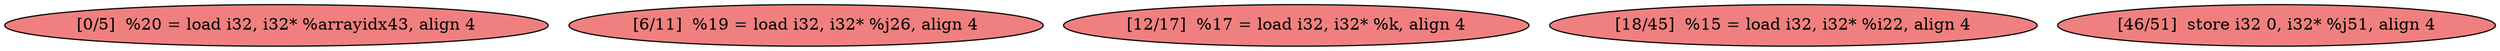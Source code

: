 
digraph G {


node339 [fillcolor=lightcoral,label="[0/5]  %20 = load i32, i32* %arrayidx43, align 4",shape=ellipse,style=filled ]
node340 [fillcolor=lightcoral,label="[6/11]  %19 = load i32, i32* %j26, align 4",shape=ellipse,style=filled ]
node338 [fillcolor=lightcoral,label="[12/17]  %17 = load i32, i32* %k, align 4",shape=ellipse,style=filled ]
node336 [fillcolor=lightcoral,label="[18/45]  %15 = load i32, i32* %i22, align 4",shape=ellipse,style=filled ]
node337 [fillcolor=lightcoral,label="[46/51]  store i32 0, i32* %j51, align 4",shape=ellipse,style=filled ]



}

